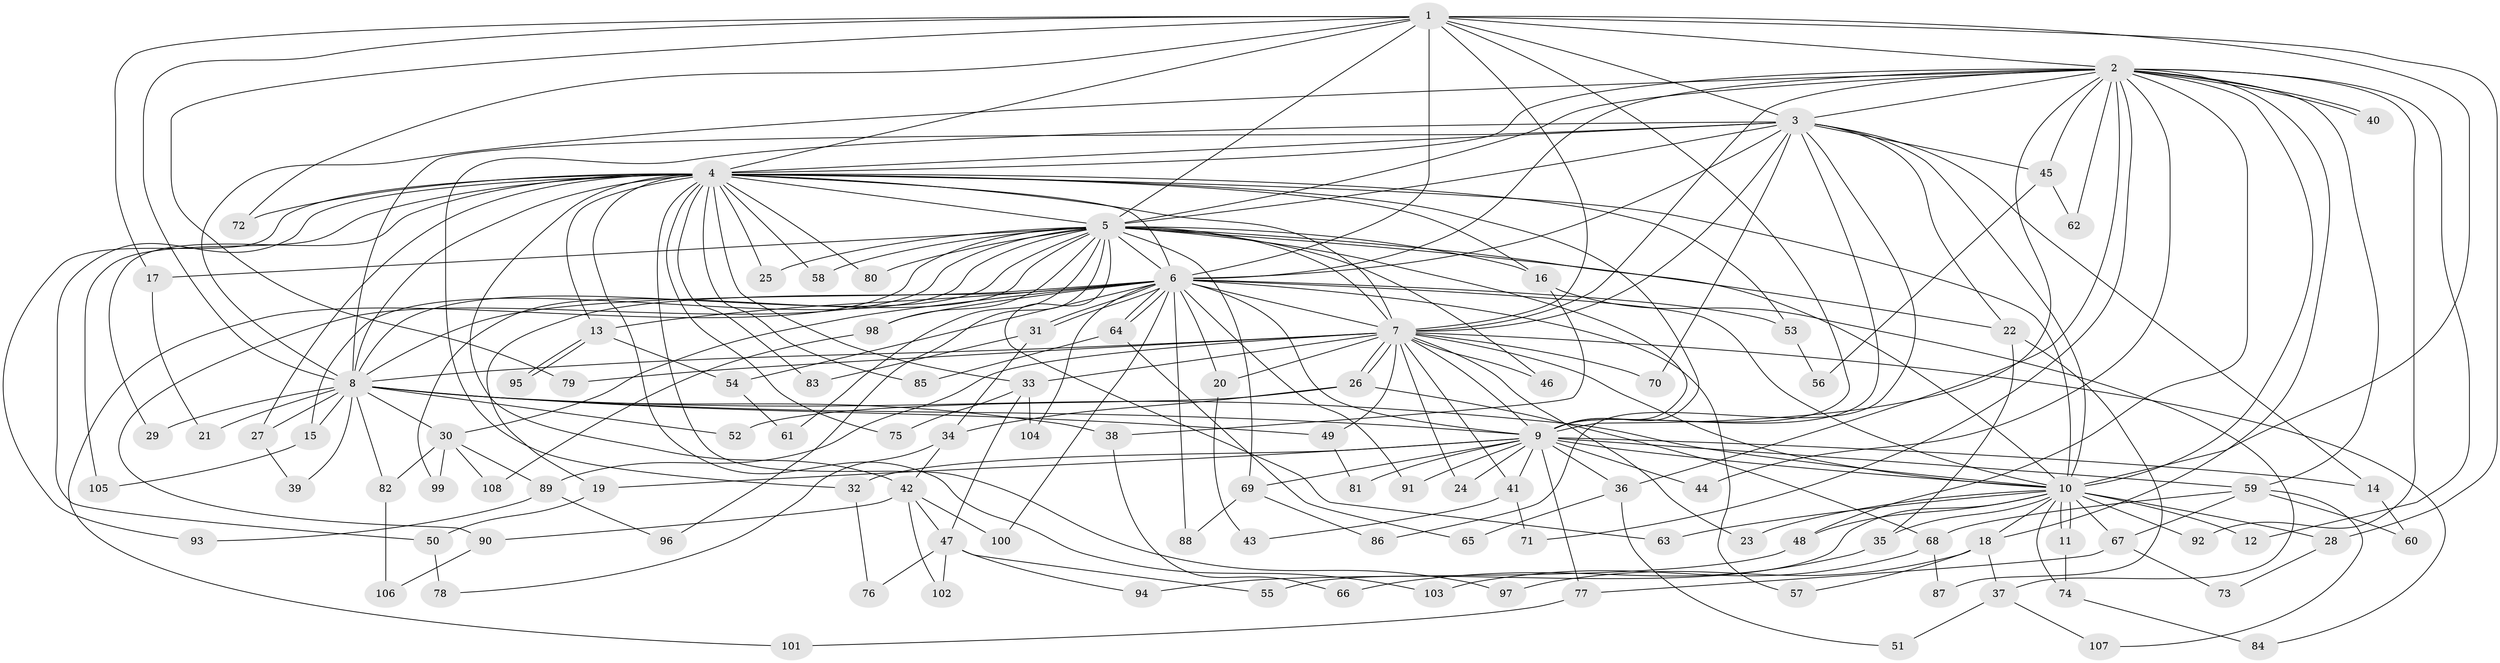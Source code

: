 // Generated by graph-tools (version 1.1) at 2025/34/03/09/25 02:34:50]
// undirected, 108 vertices, 241 edges
graph export_dot {
graph [start="1"]
  node [color=gray90,style=filled];
  1;
  2;
  3;
  4;
  5;
  6;
  7;
  8;
  9;
  10;
  11;
  12;
  13;
  14;
  15;
  16;
  17;
  18;
  19;
  20;
  21;
  22;
  23;
  24;
  25;
  26;
  27;
  28;
  29;
  30;
  31;
  32;
  33;
  34;
  35;
  36;
  37;
  38;
  39;
  40;
  41;
  42;
  43;
  44;
  45;
  46;
  47;
  48;
  49;
  50;
  51;
  52;
  53;
  54;
  55;
  56;
  57;
  58;
  59;
  60;
  61;
  62;
  63;
  64;
  65;
  66;
  67;
  68;
  69;
  70;
  71;
  72;
  73;
  74;
  75;
  76;
  77;
  78;
  79;
  80;
  81;
  82;
  83;
  84;
  85;
  86;
  87;
  88;
  89;
  90;
  91;
  92;
  93;
  94;
  95;
  96;
  97;
  98;
  99;
  100;
  101;
  102;
  103;
  104;
  105;
  106;
  107;
  108;
  1 -- 2;
  1 -- 3;
  1 -- 4;
  1 -- 5;
  1 -- 6;
  1 -- 7;
  1 -- 8;
  1 -- 9;
  1 -- 10;
  1 -- 17;
  1 -- 28;
  1 -- 72;
  1 -- 79;
  2 -- 3;
  2 -- 4;
  2 -- 5;
  2 -- 6;
  2 -- 7;
  2 -- 8;
  2 -- 9;
  2 -- 10;
  2 -- 12;
  2 -- 18;
  2 -- 36;
  2 -- 40;
  2 -- 40;
  2 -- 44;
  2 -- 45;
  2 -- 48;
  2 -- 59;
  2 -- 62;
  2 -- 71;
  2 -- 92;
  3 -- 4;
  3 -- 5;
  3 -- 6;
  3 -- 7;
  3 -- 8;
  3 -- 9;
  3 -- 10;
  3 -- 14;
  3 -- 22;
  3 -- 32;
  3 -- 45;
  3 -- 70;
  3 -- 86;
  4 -- 5;
  4 -- 6;
  4 -- 7;
  4 -- 8;
  4 -- 9;
  4 -- 10;
  4 -- 13;
  4 -- 16;
  4 -- 25;
  4 -- 27;
  4 -- 29;
  4 -- 33;
  4 -- 42;
  4 -- 50;
  4 -- 53;
  4 -- 58;
  4 -- 72;
  4 -- 75;
  4 -- 80;
  4 -- 83;
  4 -- 85;
  4 -- 93;
  4 -- 97;
  4 -- 103;
  4 -- 105;
  5 -- 6;
  5 -- 7;
  5 -- 8;
  5 -- 9;
  5 -- 10;
  5 -- 15;
  5 -- 16;
  5 -- 17;
  5 -- 22;
  5 -- 25;
  5 -- 46;
  5 -- 58;
  5 -- 61;
  5 -- 63;
  5 -- 69;
  5 -- 80;
  5 -- 90;
  5 -- 96;
  5 -- 98;
  5 -- 99;
  5 -- 101;
  6 -- 7;
  6 -- 8;
  6 -- 9;
  6 -- 10;
  6 -- 13;
  6 -- 19;
  6 -- 20;
  6 -- 30;
  6 -- 31;
  6 -- 31;
  6 -- 53;
  6 -- 54;
  6 -- 57;
  6 -- 64;
  6 -- 64;
  6 -- 88;
  6 -- 91;
  6 -- 98;
  6 -- 100;
  6 -- 104;
  7 -- 8;
  7 -- 9;
  7 -- 10;
  7 -- 20;
  7 -- 23;
  7 -- 24;
  7 -- 26;
  7 -- 26;
  7 -- 33;
  7 -- 41;
  7 -- 46;
  7 -- 49;
  7 -- 70;
  7 -- 79;
  7 -- 84;
  7 -- 89;
  8 -- 9;
  8 -- 10;
  8 -- 15;
  8 -- 21;
  8 -- 27;
  8 -- 29;
  8 -- 30;
  8 -- 38;
  8 -- 39;
  8 -- 49;
  8 -- 52;
  8 -- 82;
  9 -- 10;
  9 -- 14;
  9 -- 19;
  9 -- 24;
  9 -- 32;
  9 -- 36;
  9 -- 41;
  9 -- 44;
  9 -- 59;
  9 -- 69;
  9 -- 77;
  9 -- 81;
  9 -- 91;
  10 -- 11;
  10 -- 11;
  10 -- 12;
  10 -- 18;
  10 -- 23;
  10 -- 28;
  10 -- 35;
  10 -- 48;
  10 -- 55;
  10 -- 63;
  10 -- 67;
  10 -- 74;
  10 -- 92;
  11 -- 74;
  13 -- 54;
  13 -- 95;
  13 -- 95;
  14 -- 60;
  15 -- 105;
  16 -- 37;
  16 -- 38;
  17 -- 21;
  18 -- 37;
  18 -- 57;
  18 -- 97;
  19 -- 50;
  20 -- 43;
  22 -- 35;
  22 -- 87;
  26 -- 34;
  26 -- 52;
  26 -- 68;
  27 -- 39;
  28 -- 73;
  30 -- 82;
  30 -- 89;
  30 -- 99;
  30 -- 108;
  31 -- 34;
  31 -- 83;
  32 -- 76;
  33 -- 47;
  33 -- 75;
  33 -- 104;
  34 -- 42;
  34 -- 78;
  35 -- 66;
  36 -- 51;
  36 -- 65;
  37 -- 51;
  37 -- 107;
  38 -- 66;
  41 -- 43;
  41 -- 71;
  42 -- 47;
  42 -- 90;
  42 -- 100;
  42 -- 102;
  45 -- 56;
  45 -- 62;
  47 -- 55;
  47 -- 76;
  47 -- 94;
  47 -- 102;
  48 -- 94;
  49 -- 81;
  50 -- 78;
  53 -- 56;
  54 -- 61;
  59 -- 60;
  59 -- 67;
  59 -- 68;
  59 -- 107;
  64 -- 65;
  64 -- 85;
  67 -- 73;
  67 -- 77;
  68 -- 87;
  68 -- 103;
  69 -- 86;
  69 -- 88;
  74 -- 84;
  77 -- 101;
  82 -- 106;
  89 -- 93;
  89 -- 96;
  90 -- 106;
  98 -- 108;
}
